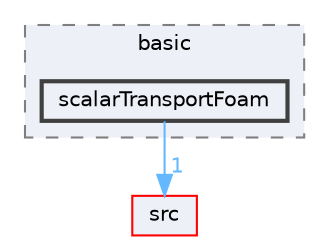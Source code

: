 digraph "applications/solvers/basic/scalarTransportFoam"
{
 // LATEX_PDF_SIZE
  bgcolor="transparent";
  edge [fontname=Helvetica,fontsize=10,labelfontname=Helvetica,labelfontsize=10];
  node [fontname=Helvetica,fontsize=10,shape=box,height=0.2,width=0.4];
  compound=true
  subgraph clusterdir_c1a1d77e2de9f0a909b0abf393e236fa {
    graph [ bgcolor="#edf0f7", pencolor="grey50", label="basic", fontname=Helvetica,fontsize=10 style="filled,dashed", URL="dir_c1a1d77e2de9f0a909b0abf393e236fa.html",tooltip=""]
  dir_03d215f834cc7562c80aa99014587ecd [label="scalarTransportFoam", fillcolor="#edf0f7", color="grey25", style="filled,bold", URL="dir_03d215f834cc7562c80aa99014587ecd.html",tooltip=""];
  }
  dir_68267d1309a1af8e8297ef4c3efbcdba [label="src", fillcolor="#edf0f7", color="red", style="filled", URL="dir_68267d1309a1af8e8297ef4c3efbcdba.html",tooltip=""];
  dir_03d215f834cc7562c80aa99014587ecd->dir_68267d1309a1af8e8297ef4c3efbcdba [headlabel="1", labeldistance=1.5 headhref="dir_003422_003729.html" href="dir_003422_003729.html" color="steelblue1" fontcolor="steelblue1"];
}
